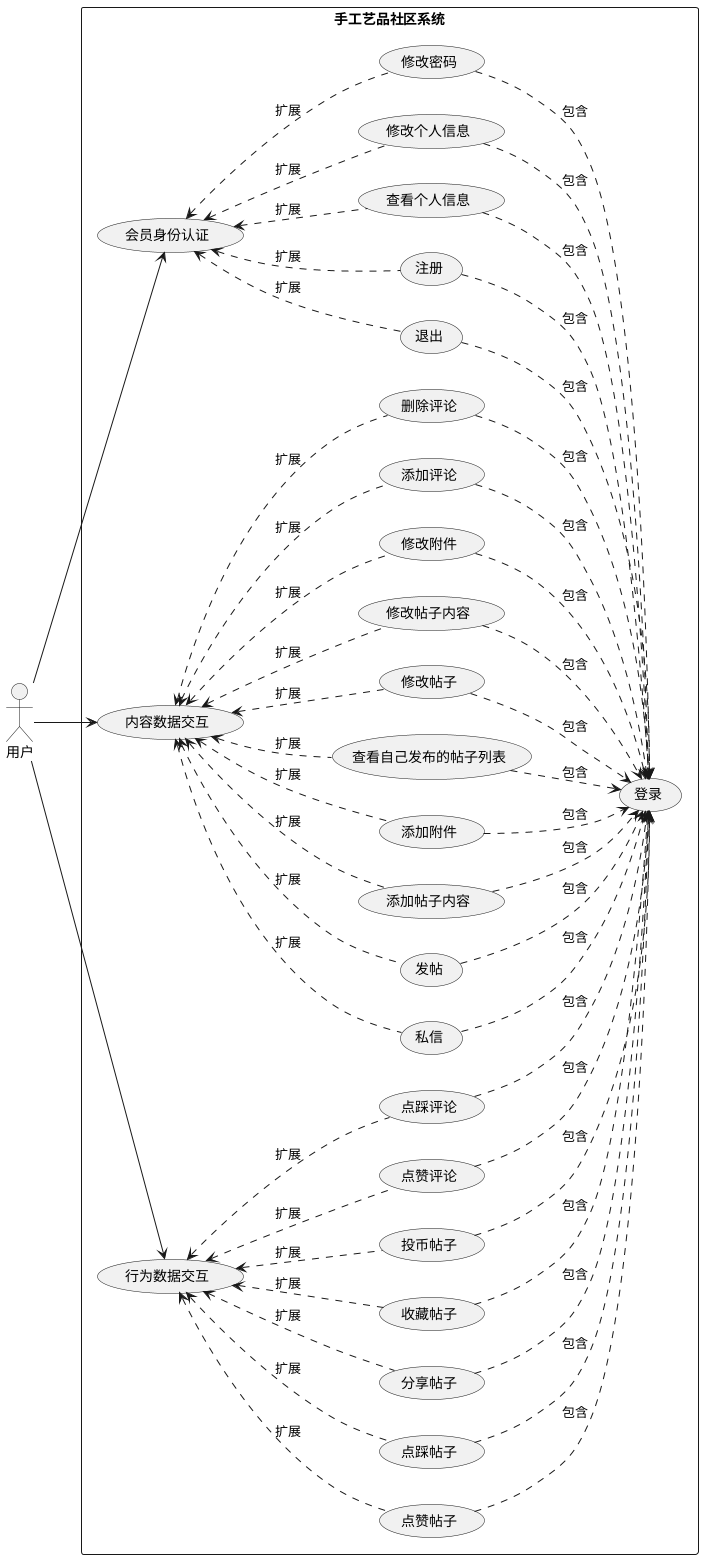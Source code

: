 @startuml
left to right direction
actor 用户 as user
rectangle 手工艺品社区系统 {

  usecase "登录" as login


  usecase "会员身份认证" as user_sure


  usecase "退出" as logout
  usecase "注册" as register

  usecase "查看个人信息" as view_user_info

  usecase "修改个人信息" as update_user_info

  usecase "修改密码" as update_password

  usecase "内容数据交互" as content_interactive

  usecase "私信" as personal_message

  usecase "发帖" as post

  usecase "添加帖子内容" as add_post_content

  usecase "添加附件" as add_post_attachment

  usecase "查看自己发布的帖子列表" as view_post_list

  usecase "修改帖子" as update_post

  usecase "修改帖子内容" as update_post_content

  usecase "修改附件" as update_post_attachment


  usecase "添加评论" as add_post_comment

  usecase "删除评论" as delete_post_comment


  usecase "行为数据交互" as behavior_interactive


  usecase "点赞帖子" as up_post
  usecase "点踩帖子" as down_post
  usecase "分享帖子" as share_post
  usecase "收藏帖子" as collect_post
  usecase "投币帖子" as coin_post

  usecase "点赞评论" as up_comment
  usecase "点踩评论" as down_comment

}

user --> user_sure
user_sure <.. logout : 扩展
user_sure <.. register : 扩展
user_sure <.. view_user_info : 扩展
user_sure <.. update_user_info : 扩展
user_sure <.. update_password : 扩展

user --> content_interactive

content_interactive <.. personal_message : 扩展
content_interactive <.. post : 扩展
content_interactive <.. add_post_content : 扩展
content_interactive <.. add_post_attachment : 扩展
content_interactive <.. view_post_list : 扩展
content_interactive <.. update_post : 扩展
content_interactive <.. update_post_content : 扩展
content_interactive <.. update_post_attachment : 扩展
content_interactive <.. add_post_comment : 扩展
content_interactive <.. delete_post_comment : 扩展

user --> behavior_interactive
behavior_interactive <.. up_post : 扩展
behavior_interactive <.. down_post : 扩展
behavior_interactive <.. share_post : 扩展
behavior_interactive <.. collect_post : 扩展
behavior_interactive <.. coin_post : 扩展
behavior_interactive <.. up_comment : 扩展
behavior_interactive <.. down_comment : 扩展


logout ..> login : 包含
register ..> login : 包含
view_user_info ..> login : 包含
update_user_info ..> login : 包含
update_password ..> login : 包含


personal_message ..> login : 包含
post ..> login : 包含
add_post_content ..> login : 包含
add_post_attachment ..> login : 包含
view_post_list ..> login : 包含
update_post ..> login : 包含
update_post_content ..> login : 包含
update_post_attachment ..> login : 包含
add_post_comment ..> login : 包含
delete_post_comment ..> login : 包含

up_post ..> login : 包含
down_post ..> login : 包含
share_post ..> login : 包含
collect_post ..> login : 包含
coin_post ..> login : 包含
up_comment ..> login : 包含
down_comment ..> login : 包含
@enduml
